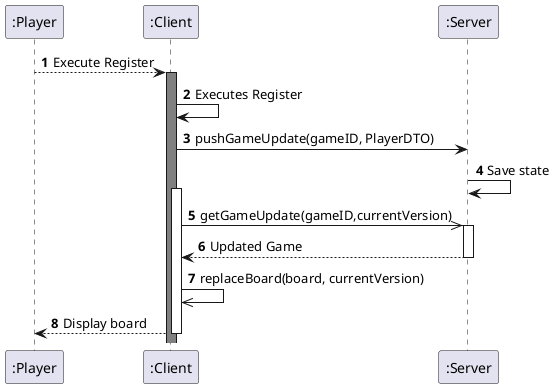 @startuml
'Sequence Diagram for Execute Register.
Participant ":Player" as Player
Participant ":Client" as Client
Participant ":Server" as Server


autonumber
Player --> Client : Execute Register
activate Client #808080
Client -> Client : Executes Register
Client -> Server : pushGameUpdate(gameID, PlayerDTO)
Server -> Server : Save state

activate Client
Client ->> Server : getGameUpdate(gameID,currentVersion)
activate Server
Server --> Client : Updated Game
deactivate Server
Client ->> Client : replaceBoard(board, currentVersion)
Client --> Player : Display board
deactivate Client
@enduml